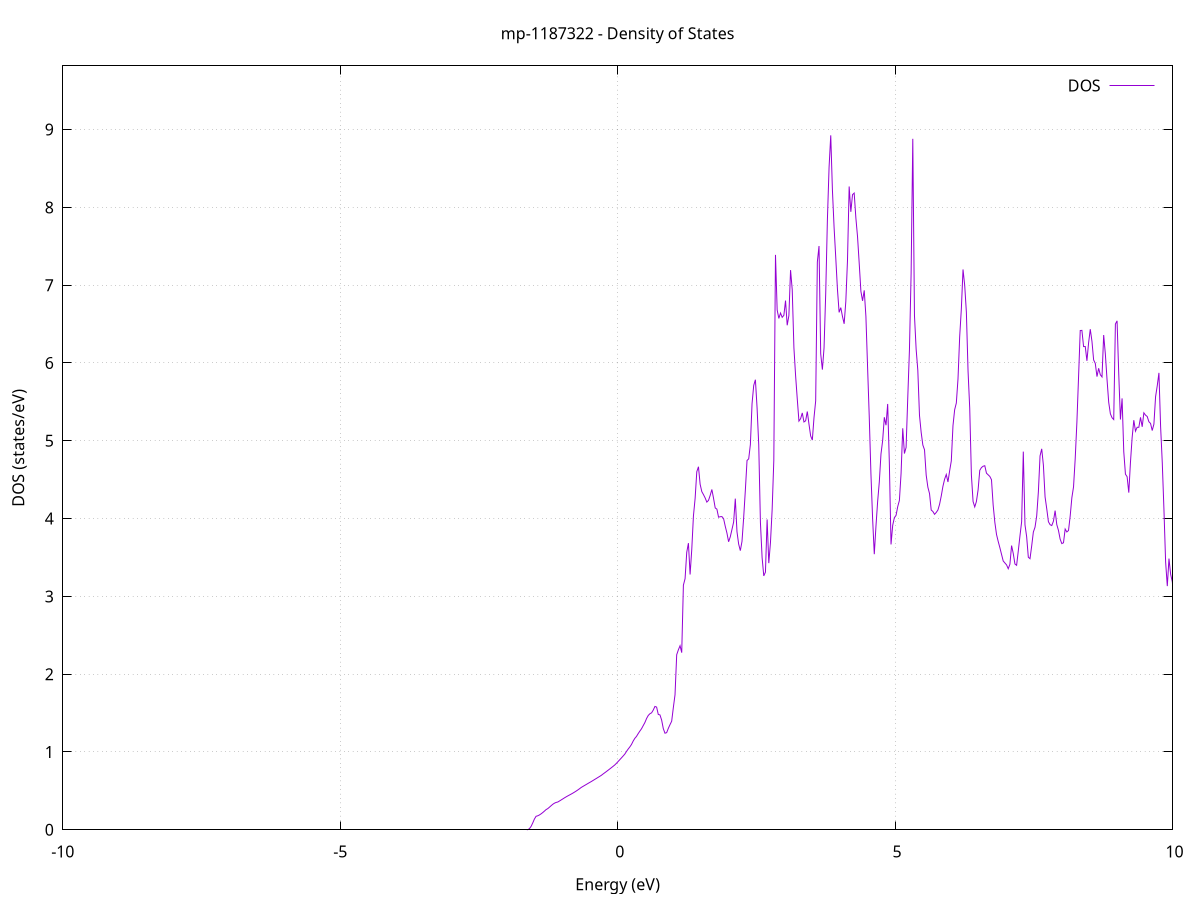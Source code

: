 set title 'mp-1187322 - Density of States'
set xlabel 'Energy (eV)'
set ylabel 'DOS (states/eV)'
set grid
set xrange [-10:10]
set yrange [0:9.819]
set xzeroaxis lt -1
set terminal png size 800,600
set output 'mp-1187322_dos_gnuplot.png'
plot '-' using 1:2 with lines title 'DOS'
-41.968800 0.000000
-41.938700 0.000000
-41.908500 0.000000
-41.878300 0.000000
-41.848100 0.000000
-41.818000 0.000000
-41.787800 0.000000
-41.757600 0.000000
-41.727400 0.000000
-41.697200 0.000000
-41.667100 0.000000
-41.636900 0.000000
-41.606700 0.000000
-41.576500 0.000000
-41.546400 0.000000
-41.516200 0.000000
-41.486000 0.000000
-41.455800 0.000000
-41.425600 0.000000
-41.395500 0.000000
-41.365300 0.000000
-41.335100 0.000000
-41.304900 0.000000
-41.274800 0.000000
-41.244600 0.000000
-41.214400 0.000000
-41.184200 0.000000
-41.154000 0.000000
-41.123900 0.000000
-41.093700 0.000000
-41.063500 0.000000
-41.033300 0.000000
-41.003200 0.000000
-40.973000 0.000000
-40.942800 0.000000
-40.912600 0.000000
-40.882500 0.000000
-40.852300 0.000000
-40.822100 0.000000
-40.791900 0.000000
-40.761700 0.000000
-40.731600 0.000000
-40.701400 0.000000
-40.671200 0.000000
-40.641000 0.000000
-40.610900 0.000000
-40.580700 0.000000
-40.550500 0.000000
-40.520300 0.000000
-40.490100 0.000000
-40.460000 0.000000
-40.429800 0.000000
-40.399600 0.000000
-40.369400 0.000000
-40.339300 0.000000
-40.309100 0.000000
-40.278900 0.000000
-40.248700 0.000000
-40.218500 0.000000
-40.188400 0.000000
-40.158200 0.000000
-40.128000 0.000000
-40.097800 0.000000
-40.067700 0.000000
-40.037500 0.000000
-40.007300 0.000000
-39.977100 0.000000
-39.946900 0.000000
-39.916800 0.000000
-39.886600 0.000000
-39.856400 0.000000
-39.826200 0.000000
-39.796100 0.000000
-39.765900 0.000000
-39.735700 0.000000
-39.705500 0.000000
-39.675400 0.000000
-39.645200 0.000000
-39.615000 0.000000
-39.584800 0.000000
-39.554600 0.000000
-39.524500 0.000000
-39.494300 0.000000
-39.464100 0.000000
-39.433900 0.000000
-39.403800 0.000000
-39.373600 0.000000
-39.343400 0.000000
-39.313200 0.000000
-39.283000 0.000000
-39.252900 0.000000
-39.222700 0.000000
-39.192500 0.000000
-39.162300 0.000000
-39.132200 0.000000
-39.102000 0.000000
-39.071800 0.000000
-39.041600 0.000000
-39.011400 0.000000
-38.981300 0.000000
-38.951100 0.000000
-38.920900 0.000000
-38.890700 0.000000
-38.860600 0.000000
-38.830400 0.000000
-38.800200 0.000000
-38.770000 0.000000
-38.739800 0.000000
-38.709700 0.000000
-38.679500 0.000000
-38.649300 0.000000
-38.619100 0.000000
-38.589000 0.000000
-38.558800 0.000000
-38.528600 0.000000
-38.498400 0.000000
-38.468200 0.000000
-38.438100 0.000000
-38.407900 0.000000
-38.377700 0.000000
-38.347500 0.000000
-38.317400 0.000000
-38.287200 0.000000
-38.257000 0.000000
-38.226800 0.000000
-38.196700 0.000000
-38.166500 0.000000
-38.136300 0.000000
-38.106100 0.000000
-38.075900 0.000000
-38.045800 0.000000
-38.015600 0.000000
-37.985400 0.000000
-37.955200 0.000000
-37.925100 0.000000
-37.894900 0.000000
-37.864700 0.000000
-37.834500 0.000000
-37.804300 0.000000
-37.774200 0.000000
-37.744000 0.000000
-37.713800 0.000000
-37.683600 0.000000
-37.653500 0.000000
-37.623300 0.000000
-37.593100 0.000000
-37.562900 0.000000
-37.532700 0.000000
-37.502600 0.000000
-37.472400 0.000000
-37.442200 0.000000
-37.412000 0.000000
-37.381900 0.000000
-37.351700 0.000000
-37.321500 0.000000
-37.291300 0.000000
-37.261100 0.000000
-37.231000 0.000000
-37.200800 0.000000
-37.170600 0.000000
-37.140400 0.000000
-37.110300 0.000000
-37.080100 0.000000
-37.049900 0.000000
-37.019700 0.000000
-36.989500 0.000000
-36.959400 0.000000
-36.929200 0.000000
-36.899000 0.000000
-36.868800 0.000000
-36.838700 0.000000
-36.808500 0.000000
-36.778300 0.000000
-36.748100 0.000000
-36.718000 0.000000
-36.687800 0.000000
-36.657600 0.000000
-36.627400 0.000000
-36.597200 0.000000
-36.567100 0.000000
-36.536900 0.000000
-36.506700 0.000000
-36.476500 0.000000
-36.446400 0.000000
-36.416200 0.000000
-36.386000 0.000000
-36.355800 0.000000
-36.325600 0.000000
-36.295500 0.000000
-36.265300 0.000000
-36.235100 0.000000
-36.204900 0.000000
-36.174800 0.000000
-36.144600 0.000000
-36.114400 0.000000
-36.084200 0.000000
-36.054000 0.000000
-36.023900 0.000000
-35.993700 0.000000
-35.963500 0.000000
-35.933300 0.000000
-35.903200 0.000000
-35.873000 0.000000
-35.842800 0.000000
-35.812600 0.000000
-35.782400 0.000000
-35.752300 0.000000
-35.722100 0.000000
-35.691900 0.000000
-35.661700 0.000000
-35.631600 0.000000
-35.601400 0.000000
-35.571200 0.000000
-35.541000 0.000000
-35.510900 0.000000
-35.480700 0.000000
-35.450500 0.000000
-35.420300 0.000000
-35.390100 0.000000
-35.360000 0.000000
-35.329800 0.000000
-35.299600 0.000000
-35.269400 0.000000
-35.239300 0.000000
-35.209100 0.000000
-35.178900 0.000000
-35.148700 0.000000
-35.118500 0.000000
-35.088400 0.000000
-35.058200 0.000000
-35.028000 0.000000
-34.997800 0.000000
-34.967700 0.000000
-34.937500 0.000000
-34.907300 0.000000
-34.877100 0.000000
-34.846900 0.000000
-34.816800 0.000000
-34.786600 0.000000
-34.756400 0.000000
-34.726200 0.000000
-34.696100 0.000000
-34.665900 0.000000
-34.635700 0.000000
-34.605500 0.000000
-34.575300 0.000000
-34.545200 0.000000
-34.515000 0.000000
-34.484800 0.000000
-34.454600 0.000000
-34.424500 0.000000
-34.394300 0.000000
-34.364100 0.000000
-34.333900 0.000000
-34.303700 0.000000
-34.273600 0.000000
-34.243400 0.000000
-34.213200 0.000000
-34.183000 0.000000
-34.152900 0.000000
-34.122700 0.000000
-34.092500 0.000000
-34.062300 0.000000
-34.032200 0.000000
-34.002000 0.000000
-33.971800 0.000000
-33.941600 0.000000
-33.911400 0.000000
-33.881300 0.000000
-33.851100 0.000000
-33.820900 0.000000
-33.790700 0.000000
-33.760600 0.000000
-33.730400 0.000000
-33.700200 0.000000
-33.670000 0.000000
-33.639800 0.000000
-33.609700 0.000000
-33.579500 0.000000
-33.549300 0.000000
-33.519100 0.000000
-33.489000 0.000000
-33.458800 0.000000
-33.428600 0.000000
-33.398400 0.000000
-33.368200 0.000000
-33.338100 0.000000
-33.307900 0.000000
-33.277700 0.000000
-33.247500 0.000000
-33.217400 0.000000
-33.187200 0.000000
-33.157000 0.000000
-33.126800 0.000000
-33.096600 0.000000
-33.066500 0.000000
-33.036300 0.000000
-33.006100 0.000000
-32.975900 0.000000
-32.945800 0.000000
-32.915600 0.000000
-32.885400 0.000000
-32.855200 0.000000
-32.825000 0.000000
-32.794900 0.000000
-32.764700 0.000000
-32.734500 0.000000
-32.704300 0.000000
-32.674200 0.000000
-32.644000 0.000000
-32.613800 0.000000
-32.583600 0.000000
-32.553500 0.000000
-32.523300 0.000000
-32.493100 0.000000
-32.462900 0.000000
-32.432700 0.000000
-32.402600 0.000000
-32.372400 0.000000
-32.342200 0.000000
-32.312000 0.000000
-32.281900 0.000000
-32.251700 0.000000
-32.221500 0.000000
-32.191300 0.000000
-32.161100 0.000000
-32.131000 0.000000
-32.100800 0.000000
-32.070600 0.000000
-32.040400 0.000000
-32.010300 0.000000
-31.980100 0.000000
-31.949900 0.000000
-31.919700 0.000000
-31.889500 0.000000
-31.859400 0.000000
-31.829200 0.000000
-31.799000 0.000000
-31.768800 0.000000
-31.738700 0.000000
-31.708500 0.000000
-31.678300 0.000000
-31.648100 0.000000
-31.617900 0.000000
-31.587800 0.000000
-31.557600 0.000000
-31.527400 0.000000
-31.497200 0.000000
-31.467100 0.000000
-31.436900 0.000000
-31.406700 0.000000
-31.376500 0.000000
-31.346400 0.000000
-31.316200 0.000000
-31.286000 0.000000
-31.255800 0.000000
-31.225600 0.000000
-31.195500 0.000000
-31.165300 0.000000
-31.135100 0.000000
-31.104900 0.000000
-31.074800 0.000000
-31.044600 0.000000
-31.014400 0.000000
-30.984200 0.000000
-30.954000 0.000000
-30.923900 0.000000
-30.893700 0.000000
-30.863500 0.000000
-30.833300 0.000000
-30.803200 0.000000
-30.773000 0.000000
-30.742800 0.000000
-30.712600 0.000000
-30.682400 0.000000
-30.652300 0.000000
-30.622100 0.000000
-30.591900 0.000000
-30.561700 0.000000
-30.531600 0.000000
-30.501400 0.000000
-30.471200 0.000000
-30.441000 0.000000
-30.410800 0.000000
-30.380700 0.000000
-30.350500 0.000000
-30.320300 0.000000
-30.290100 0.000000
-30.260000 0.000000
-30.229800 0.000000
-30.199600 0.000000
-30.169400 0.000000
-30.139200 0.000000
-30.109100 0.000000
-30.078900 0.000000
-30.048700 0.000000
-30.018500 0.000000
-29.988400 0.000000
-29.958200 0.000000
-29.928000 0.000000
-29.897800 0.000000
-29.867700 0.000000
-29.837500 0.000000
-29.807300 0.000000
-29.777100 0.000000
-29.746900 0.000000
-29.716800 0.000000
-29.686600 0.000000
-29.656400 0.000000
-29.626200 0.000000
-29.596100 0.000000
-29.565900 0.000000
-29.535700 0.000000
-29.505500 0.000000
-29.475300 0.000000
-29.445200 0.000000
-29.415000 0.000000
-29.384800 0.000000
-29.354600 0.000000
-29.324500 0.000000
-29.294300 0.000000
-29.264100 0.000000
-29.233900 0.000000
-29.203700 0.000000
-29.173600 0.000000
-29.143400 0.000000
-29.113200 0.000000
-29.083000 0.000000
-29.052900 0.000000
-29.022700 0.000000
-28.992500 0.000000
-28.962300 0.000000
-28.932100 0.000000
-28.902000 0.000000
-28.871800 0.000000
-28.841600 0.000000
-28.811400 0.000000
-28.781300 0.000000
-28.751100 0.000000
-28.720900 0.000000
-28.690700 0.000000
-28.660500 0.000000
-28.630400 0.000000
-28.600200 0.000000
-28.570000 0.000000
-28.539800 0.000000
-28.509700 0.000000
-28.479500 0.000000
-28.449300 0.000000
-28.419100 0.000000
-28.389000 0.000000
-28.358800 0.000000
-28.328600 0.000000
-28.298400 0.000000
-28.268200 0.000000
-28.238100 0.000000
-28.207900 0.000000
-28.177700 0.000000
-28.147500 0.000000
-28.117400 0.000000
-28.087200 0.000000
-28.057000 0.000000
-28.026800 0.000000
-27.996600 0.000000
-27.966500 0.000000
-27.936300 0.000000
-27.906100 0.000000
-27.875900 0.000000
-27.845800 0.000000
-27.815600 0.000000
-27.785400 0.000000
-27.755200 0.000000
-27.725000 0.000000
-27.694900 0.000000
-27.664700 0.000000
-27.634500 0.000000
-27.604300 0.000000
-27.574200 0.000000
-27.544000 0.000000
-27.513800 0.000000
-27.483600 0.000000
-27.453400 0.000000
-27.423300 0.000000
-27.393100 0.000000
-27.362900 0.000000
-27.332700 0.000000
-27.302600 0.000000
-27.272400 0.000000
-27.242200 0.000000
-27.212000 0.000000
-27.181900 0.000000
-27.151700 0.000000
-27.121500 0.000000
-27.091300 0.000000
-27.061100 0.000000
-27.031000 0.000000
-27.000800 0.000000
-26.970600 0.000000
-26.940400 0.000000
-26.910300 0.000000
-26.880100 0.000000
-26.849900 0.000000
-26.819700 0.000000
-26.789500 0.000000
-26.759400 0.000000
-26.729200 0.000000
-26.699000 0.000000
-26.668800 0.000000
-26.638700 0.000000
-26.608500 0.000000
-26.578300 0.000000
-26.548100 0.000000
-26.517900 0.000000
-26.487800 0.000000
-26.457600 0.000000
-26.427400 0.000000
-26.397200 0.000000
-26.367100 0.000000
-26.336900 0.000000
-26.306700 0.000000
-26.276500 0.000000
-26.246300 0.000000
-26.216200 0.000000
-26.186000 0.000000
-26.155800 0.000000
-26.125600 0.000000
-26.095500 0.000000
-26.065300 0.000000
-26.035100 0.000000
-26.004900 0.000000
-25.974700 0.000000
-25.944600 0.000000
-25.914400 0.000000
-25.884200 0.000000
-25.854000 0.000000
-25.823900 0.000000
-25.793700 0.000000
-25.763500 0.000000
-25.733300 0.000000
-25.703200 0.000000
-25.673000 0.000000
-25.642800 0.000000
-25.612600 0.000000
-25.582400 0.000000
-25.552300 0.000000
-25.522100 0.000000
-25.491900 0.000000
-25.461700 0.000000
-25.431600 0.000000
-25.401400 0.000000
-25.371200 0.000000
-25.341000 0.000000
-25.310800 0.000000
-25.280700 0.000000
-25.250500 0.000000
-25.220300 0.000000
-25.190100 0.000000
-25.160000 0.000000
-25.129800 0.000000
-25.099600 0.000000
-25.069400 0.000000
-25.039200 0.000000
-25.009100 0.000000
-24.978900 0.000000
-24.948700 0.000000
-24.918500 0.000000
-24.888400 0.000000
-24.858200 0.000000
-24.828000 0.000000
-24.797800 0.000000
-24.767600 0.000000
-24.737500 0.000000
-24.707300 0.000000
-24.677100 0.000000
-24.646900 0.000000
-24.616800 0.000000
-24.586600 0.000000
-24.556400 0.000000
-24.526200 0.000000
-24.496000 0.000000
-24.465900 0.000000
-24.435700 0.000000
-24.405500 0.000000
-24.375300 0.000000
-24.345200 0.000000
-24.315000 0.000000
-24.284800 0.000000
-24.254600 0.000000
-24.224500 0.000000
-24.194300 0.000000
-24.164100 0.000000
-24.133900 0.000000
-24.103700 0.000000
-24.073600 0.000000
-24.043400 0.000000
-24.013200 0.000000
-23.983000 0.000000
-23.952900 0.000000
-23.922700 0.000000
-23.892500 0.000000
-23.862300 0.000000
-23.832100 0.000000
-23.802000 0.000000
-23.771800 0.000000
-23.741600 0.000000
-23.711400 0.000000
-23.681300 0.000000
-23.651100 0.000000
-23.620900 0.000000
-23.590700 0.000000
-23.560500 0.000000
-23.530400 0.000000
-23.500200 0.000000
-23.470000 0.000000
-23.439800 0.000000
-23.409700 0.000000
-23.379500 0.000000
-23.349300 0.000000
-23.319100 0.000000
-23.288900 0.000000
-23.258800 0.000000
-23.228600 0.000000
-23.198400 0.000000
-23.168200 0.000000
-23.138100 0.000000
-23.107900 0.000000
-23.077700 0.000000
-23.047500 0.000000
-23.017400 0.000000
-22.987200 0.000000
-22.957000 0.000000
-22.926800 0.000000
-22.896600 0.000000
-22.866500 0.000000
-22.836300 0.000000
-22.806100 0.000000
-22.775900 0.000000
-22.745800 0.000000
-22.715600 0.000000
-22.685400 0.000000
-22.655200 0.000000
-22.625000 0.000000
-22.594900 0.000000
-22.564700 0.000000
-22.534500 0.000000
-22.504300 0.000000
-22.474200 0.000000
-22.444000 0.000000
-22.413800 0.000000
-22.383600 0.000000
-22.353400 0.000000
-22.323300 0.000000
-22.293100 0.000000
-22.262900 0.000000
-22.232700 0.000000
-22.202600 0.000000
-22.172400 0.000000
-22.142200 0.000000
-22.112000 0.000000
-22.081800 0.000000
-22.051700 0.000000
-22.021500 0.000000
-21.991300 0.000000
-21.961100 0.000000
-21.931000 0.000000
-21.900800 0.000000
-21.870600 0.000000
-21.840400 0.000000
-21.810200 0.000000
-21.780100 0.000000
-21.749900 0.000000
-21.719700 0.000000
-21.689500 0.000000
-21.659400 0.000000
-21.629200 0.000000
-21.599000 0.000000
-21.568800 0.000000
-21.538700 0.000000
-21.508500 0.000000
-21.478300 0.000000
-21.448100 0.000000
-21.417900 0.000000
-21.387800 0.000000
-21.357600 0.000000
-21.327400 0.000000
-21.297200 0.000000
-21.267100 0.000000
-21.236900 0.000000
-21.206700 0.000000
-21.176500 0.000000
-21.146300 0.000000
-21.116200 0.000000
-21.086000 0.000000
-21.055800 0.000000
-21.025600 0.000000
-20.995500 0.000000
-20.965300 0.000000
-20.935100 0.000000
-20.904900 0.000000
-20.874700 0.000000
-20.844600 0.000000
-20.814400 0.000000
-20.784200 0.000000
-20.754000 0.000000
-20.723900 0.000000
-20.693700 0.000000
-20.663500 0.000000
-20.633300 0.000000
-20.603100 0.000000
-20.573000 0.000000
-20.542800 0.000000
-20.512600 0.000000
-20.482400 0.000000
-20.452300 0.000000
-20.422100 0.000000
-20.391900 0.000000
-20.361700 0.000000
-20.331500 0.000000
-20.301400 0.000000
-20.271200 0.000000
-20.241000 0.000000
-20.210800 0.000000
-20.180700 0.000000
-20.150500 0.000000
-20.120300 0.000000
-20.090100 0.000000
-20.060000 0.000000
-20.029800 0.000000
-19.999600 0.000000
-19.969400 0.000000
-19.939200 0.000000
-19.909100 0.000000
-19.878900 0.000000
-19.848700 0.000000
-19.818500 0.000000
-19.788400 0.000000
-19.758200 0.000000
-19.728000 0.000000
-19.697800 0.000000
-19.667600 0.000000
-19.637500 0.000000
-19.607300 5.527300
-19.577100 13.685100
-19.546900 25.629000
-19.516800 49.116000
-19.486600 55.380100
-19.456400 38.163600
-19.426200 25.542400
-19.396000 9.338700
-19.365900 27.503700
-19.335700 12.623400
-19.305500 18.855700
-19.275300 30.089700
-19.245200 35.133100
-19.215000 33.253300
-19.184800 30.210700
-19.154600 53.014400
-19.124400 56.041000
-19.094300 44.644600
-19.064100 74.808400
-19.033900 42.455600
-19.003700 69.633800
-18.973600 66.116900
-18.943400 23.682400
-18.913200 0.000000
-18.883000 0.000000
-18.852900 0.000000
-18.822700 0.000000
-18.792500 0.000000
-18.762300 0.000000
-18.732100 0.000000
-18.702000 0.000000
-18.671800 0.000000
-18.641600 0.000000
-18.611400 0.000000
-18.581300 0.000000
-18.551100 0.000000
-18.520900 0.000000
-18.490700 0.000000
-18.460500 0.000000
-18.430400 0.000000
-18.400200 0.000000
-18.370000 0.000000
-18.339800 0.000000
-18.309700 0.000000
-18.279500 0.000000
-18.249300 0.000000
-18.219100 0.000000
-18.188900 0.000000
-18.158800 0.000000
-18.128600 0.000000
-18.098400 0.000000
-18.068200 0.000000
-18.038100 0.000000
-18.007900 0.000000
-17.977700 0.000000
-17.947500 0.000000
-17.917300 0.000000
-17.887200 0.000000
-17.857000 0.000000
-17.826800 0.000000
-17.796600 0.000000
-17.766500 0.000000
-17.736300 0.000000
-17.706100 0.000000
-17.675900 0.000000
-17.645700 0.000000
-17.615600 0.000000
-17.585400 0.000000
-17.555200 0.000000
-17.525000 0.000000
-17.494900 0.000000
-17.464700 0.000000
-17.434500 0.000000
-17.404300 0.000000
-17.374200 0.000000
-17.344000 0.000000
-17.313800 0.000000
-17.283600 0.000000
-17.253400 0.000000
-17.223300 0.000000
-17.193100 0.000000
-17.162900 0.000000
-17.132700 0.000000
-17.102600 0.000000
-17.072400 0.000000
-17.042200 0.000000
-17.012000 0.000000
-16.981800 0.000000
-16.951700 0.000000
-16.921500 0.000000
-16.891300 0.000000
-16.861100 0.000000
-16.831000 0.000000
-16.800800 0.000000
-16.770600 0.000000
-16.740400 0.000000
-16.710200 0.000000
-16.680100 0.000000
-16.649900 0.000000
-16.619700 0.000000
-16.589500 0.000000
-16.559400 0.000000
-16.529200 0.000000
-16.499000 0.000000
-16.468800 0.000000
-16.438600 0.000000
-16.408500 0.000000
-16.378300 0.000000
-16.348100 0.000000
-16.317900 0.000000
-16.287800 0.000000
-16.257600 0.000000
-16.227400 0.000000
-16.197200 0.000000
-16.167000 0.000000
-16.136900 0.000000
-16.106700 0.000000
-16.076500 0.000000
-16.046300 0.000000
-16.016200 0.000000
-15.986000 0.000000
-15.955800 0.000000
-15.925600 0.000000
-15.895500 0.000000
-15.865300 0.000000
-15.835100 0.000000
-15.804900 0.000000
-15.774700 0.000000
-15.744600 0.000000
-15.714400 0.000000
-15.684200 0.000000
-15.654000 0.000000
-15.623900 0.000000
-15.593700 0.000000
-15.563500 0.000000
-15.533300 0.000000
-15.503100 0.000000
-15.473000 0.000000
-15.442800 0.000000
-15.412600 0.000000
-15.382400 0.000000
-15.352300 0.000000
-15.322100 0.000000
-15.291900 0.000000
-15.261700 0.000000
-15.231500 0.000000
-15.201400 0.000000
-15.171200 0.000000
-15.141000 0.000000
-15.110800 0.000000
-15.080700 0.000000
-15.050500 0.000000
-15.020300 0.000000
-14.990100 0.000000
-14.959900 0.000000
-14.929800 0.000000
-14.899600 0.000000
-14.869400 0.000000
-14.839200 0.000000
-14.809100 0.000000
-14.778900 0.000000
-14.748700 0.000000
-14.718500 0.000000
-14.688400 0.000000
-14.658200 0.000000
-14.628000 0.000000
-14.597800 0.000000
-14.567600 0.000000
-14.537500 0.000000
-14.507300 0.000000
-14.477100 0.000000
-14.446900 0.000000
-14.416800 0.000000
-14.386600 0.000000
-14.356400 0.000000
-14.326200 0.000000
-14.296000 0.000000
-14.265900 0.000000
-14.235700 0.000000
-14.205500 0.000000
-14.175300 0.000000
-14.145200 0.000000
-14.115000 0.000000
-14.084800 0.000000
-14.054600 0.000000
-14.024400 0.000000
-13.994300 0.000000
-13.964100 0.000000
-13.933900 0.000000
-13.903700 0.000000
-13.873600 0.000000
-13.843400 0.000000
-13.813200 0.000000
-13.783000 0.000000
-13.752800 0.000000
-13.722700 0.000000
-13.692500 0.000000
-13.662300 0.000000
-13.632100 0.000000
-13.602000 0.000000
-13.571800 0.000000
-13.541600 0.000000
-13.511400 0.000000
-13.481200 0.000000
-13.451100 0.000000
-13.420900 0.000000
-13.390700 0.000000
-13.360500 0.000000
-13.330400 0.000000
-13.300200 0.000000
-13.270000 0.000000
-13.239800 0.000000
-13.209700 0.000000
-13.179500 0.000000
-13.149300 0.000000
-13.119100 0.000000
-13.088900 0.000000
-13.058800 0.000000
-13.028600 0.000000
-12.998400 0.000000
-12.968200 0.000000
-12.938100 0.000000
-12.907900 0.000000
-12.877700 0.000000
-12.847500 0.000000
-12.817300 0.000000
-12.787200 0.000000
-12.757000 0.000000
-12.726800 0.000000
-12.696600 0.000000
-12.666500 0.000000
-12.636300 0.000000
-12.606100 0.000000
-12.575900 0.000000
-12.545700 0.000000
-12.515600 0.000000
-12.485400 0.000000
-12.455200 0.000000
-12.425000 0.000000
-12.394900 0.000000
-12.364700 0.000000
-12.334500 0.000000
-12.304300 0.000000
-12.274100 0.000000
-12.244000 0.000000
-12.213800 0.000000
-12.183600 0.000000
-12.153400 0.000000
-12.123300 0.000000
-12.093100 0.000000
-12.062900 0.000000
-12.032700 0.000000
-12.002500 0.000000
-11.972400 0.000000
-11.942200 0.000000
-11.912000 0.000000
-11.881800 0.000000
-11.851700 0.000000
-11.821500 0.000000
-11.791300 0.000000
-11.761100 0.000000
-11.731000 0.000000
-11.700800 0.000000
-11.670600 0.000000
-11.640400 0.000000
-11.610200 0.000000
-11.580100 0.000000
-11.549900 0.000000
-11.519700 0.000000
-11.489500 0.000000
-11.459400 0.000000
-11.429200 0.000000
-11.399000 0.000000
-11.368800 0.000000
-11.338600 0.000000
-11.308500 0.000000
-11.278300 0.000000
-11.248100 0.000000
-11.217900 0.000000
-11.187800 0.000000
-11.157600 0.000000
-11.127400 0.000000
-11.097200 0.000000
-11.067000 0.000000
-11.036900 0.000000
-11.006700 0.000000
-10.976500 0.000000
-10.946300 0.000000
-10.916200 0.000000
-10.886000 0.000000
-10.855800 0.000000
-10.825600 0.000000
-10.795400 0.000000
-10.765300 0.000000
-10.735100 0.000000
-10.704900 0.000000
-10.674700 0.000000
-10.644600 0.000000
-10.614400 0.000000
-10.584200 0.000000
-10.554000 0.000000
-10.523800 0.000000
-10.493700 0.000000
-10.463500 0.000000
-10.433300 0.000000
-10.403100 0.000000
-10.373000 0.000000
-10.342800 0.000000
-10.312600 0.000000
-10.282400 0.000000
-10.252300 0.000000
-10.222100 0.000000
-10.191900 0.000000
-10.161700 0.000000
-10.131500 0.000000
-10.101400 0.000000
-10.071200 0.000000
-10.041000 0.000000
-10.010800 0.000000
-9.980700 0.000000
-9.950500 0.000000
-9.920300 0.000000
-9.890100 0.000000
-9.859900 0.000000
-9.829800 0.000000
-9.799600 0.000000
-9.769400 0.000000
-9.739200 0.000000
-9.709100 0.000000
-9.678900 0.000000
-9.648700 0.000000
-9.618500 0.000000
-9.588300 0.000000
-9.558200 0.000000
-9.528000 0.000000
-9.497800 0.000000
-9.467600 0.000000
-9.437500 0.000000
-9.407300 0.000000
-9.377100 0.000000
-9.346900 0.000000
-9.316700 0.000000
-9.286600 0.000000
-9.256400 0.000000
-9.226200 0.000000
-9.196000 0.000000
-9.165900 0.000000
-9.135700 0.000000
-9.105500 0.000000
-9.075300 0.000000
-9.045200 0.000000
-9.015000 0.000000
-8.984800 0.000000
-8.954600 0.000000
-8.924400 0.000000
-8.894300 0.000000
-8.864100 0.000000
-8.833900 0.000000
-8.803700 0.000000
-8.773600 0.000000
-8.743400 0.000000
-8.713200 0.000000
-8.683000 0.000000
-8.652800 0.000000
-8.622700 0.000000
-8.592500 0.000000
-8.562300 0.000000
-8.532100 0.000000
-8.502000 0.000000
-8.471800 0.000000
-8.441600 0.000000
-8.411400 0.000000
-8.381200 0.000000
-8.351100 0.000000
-8.320900 0.000000
-8.290700 0.000000
-8.260500 0.000000
-8.230400 0.000000
-8.200200 0.000000
-8.170000 0.000000
-8.139800 0.000000
-8.109600 0.000000
-8.079500 0.000000
-8.049300 0.000000
-8.019100 0.000000
-7.988900 0.000000
-7.958800 0.000000
-7.928600 0.000000
-7.898400 0.000000
-7.868200 0.000000
-7.838000 0.000000
-7.807900 0.000000
-7.777700 0.000000
-7.747500 0.000000
-7.717300 0.000000
-7.687200 0.000000
-7.657000 0.000000
-7.626800 0.000000
-7.596600 0.000000
-7.566500 0.000000
-7.536300 0.000000
-7.506100 0.000000
-7.475900 0.000000
-7.445700 0.000000
-7.415600 0.000000
-7.385400 0.000000
-7.355200 0.000000
-7.325000 0.000000
-7.294900 0.000000
-7.264700 0.000000
-7.234500 0.000000
-7.204300 0.000000
-7.174100 0.000000
-7.144000 0.000000
-7.113800 0.000000
-7.083600 0.000000
-7.053400 0.000000
-7.023300 0.000000
-6.993100 0.000000
-6.962900 0.000000
-6.932700 0.000000
-6.902500 0.000000
-6.872400 0.000000
-6.842200 0.000000
-6.812000 0.000000
-6.781800 0.000000
-6.751700 0.000000
-6.721500 0.000000
-6.691300 0.000000
-6.661100 0.000000
-6.630900 0.000000
-6.600800 0.000000
-6.570600 0.000000
-6.540400 0.000000
-6.510200 0.000000
-6.480100 0.000000
-6.449900 0.000000
-6.419700 0.000000
-6.389500 0.000000
-6.359300 0.000000
-6.329200 0.000000
-6.299000 0.000000
-6.268800 0.000000
-6.238600 0.000000
-6.208500 0.000000
-6.178300 0.000000
-6.148100 0.000000
-6.117900 0.000000
-6.087800 0.000000
-6.057600 0.000000
-6.027400 0.000000
-5.997200 0.000000
-5.967000 0.000000
-5.936900 0.000000
-5.906700 0.000000
-5.876500 0.000000
-5.846300 0.000000
-5.816200 0.000000
-5.786000 0.000000
-5.755800 0.000000
-5.725600 0.000000
-5.695400 0.000000
-5.665300 0.000000
-5.635100 0.000000
-5.604900 0.000000
-5.574700 0.000000
-5.544600 0.000000
-5.514400 0.000000
-5.484200 0.000000
-5.454000 0.000000
-5.423800 0.000000
-5.393700 0.000000
-5.363500 0.000000
-5.333300 0.000000
-5.303100 0.000000
-5.273000 0.000000
-5.242800 0.000000
-5.212600 0.000000
-5.182400 0.000000
-5.152200 0.000000
-5.122100 0.000000
-5.091900 0.000000
-5.061700 0.000000
-5.031500 0.000000
-5.001400 0.000000
-4.971200 0.000000
-4.941000 0.000000
-4.910800 0.000000
-4.880700 0.000000
-4.850500 0.000000
-4.820300 0.000000
-4.790100 0.000000
-4.759900 0.000000
-4.729800 0.000000
-4.699600 0.000000
-4.669400 0.000000
-4.639200 0.000000
-4.609100 0.000000
-4.578900 0.000000
-4.548700 0.000000
-4.518500 0.000000
-4.488300 0.000000
-4.458200 0.000000
-4.428000 0.000000
-4.397800 0.000000
-4.367600 0.000000
-4.337500 0.000000
-4.307300 0.000000
-4.277100 0.000000
-4.246900 0.000000
-4.216700 0.000000
-4.186600 0.000000
-4.156400 0.000000
-4.126200 0.000000
-4.096000 0.000000
-4.065900 0.000000
-4.035700 0.000000
-4.005500 0.000000
-3.975300 0.000000
-3.945100 0.000000
-3.915000 0.000000
-3.884800 0.000000
-3.854600 0.000000
-3.824400 0.000000
-3.794300 0.000000
-3.764100 0.000000
-3.733900 0.000000
-3.703700 0.000000
-3.673500 0.000000
-3.643400 0.000000
-3.613200 0.000000
-3.583000 0.000000
-3.552800 0.000000
-3.522700 0.000000
-3.492500 0.000000
-3.462300 0.000000
-3.432100 0.000000
-3.402000 0.000000
-3.371800 0.000000
-3.341600 0.000000
-3.311400 0.000000
-3.281200 0.000000
-3.251100 0.000000
-3.220900 0.000000
-3.190700 0.000000
-3.160500 0.000000
-3.130400 0.000000
-3.100200 0.000000
-3.070000 0.000000
-3.039800 0.000000
-3.009600 0.000000
-2.979500 0.000000
-2.949300 0.000000
-2.919100 0.000000
-2.888900 0.000000
-2.858800 0.000000
-2.828600 0.000000
-2.798400 0.000000
-2.768200 0.000000
-2.738000 0.000000
-2.707900 0.000000
-2.677700 0.000000
-2.647500 0.000000
-2.617300 0.000000
-2.587200 0.000000
-2.557000 0.000000
-2.526800 0.000000
-2.496600 0.000000
-2.466400 0.000000
-2.436300 0.000000
-2.406100 0.000000
-2.375900 0.000000
-2.345700 0.000000
-2.315600 0.000000
-2.285400 0.000000
-2.255200 0.000000
-2.225000 0.000000
-2.194800 0.000000
-2.164700 0.000000
-2.134500 0.000000
-2.104300 0.000000
-2.074100 0.000000
-2.044000 0.000000
-2.013800 0.000000
-1.983600 0.000000
-1.953400 0.000000
-1.923300 0.000000
-1.893100 0.000000
-1.862900 0.000000
-1.832700 0.000000
-1.802500 0.000000
-1.772400 0.000000
-1.742200 0.000000
-1.712000 0.000000
-1.681800 0.000000
-1.651700 0.000000
-1.621500 0.000700
-1.591300 0.013400
-1.561100 0.042000
-1.530900 0.086700
-1.500800 0.136900
-1.470600 0.173300
-1.440400 0.179500
-1.410200 0.190300
-1.380100 0.204700
-1.349900 0.221300
-1.319700 0.239900
-1.289500 0.259600
-1.259300 0.272000
-1.229200 0.290400
-1.199000 0.309400
-1.168800 0.327800
-1.138600 0.342000
-1.108500 0.351600
-1.078300 0.357000
-1.048100 0.370000
-1.017900 0.383400
-0.987700 0.397000
-0.957600 0.410600
-0.927400 0.423500
-0.897200 0.435800
-0.867000 0.447400
-0.836900 0.459000
-0.806700 0.471400
-0.776500 0.484300
-0.746300 0.498000
-0.716200 0.512600
-0.686000 0.528100
-0.655800 0.544200
-0.625600 0.557100
-0.595400 0.569800
-0.565300 0.582500
-0.535100 0.595200
-0.504900 0.607800
-0.474700 0.620000
-0.444600 0.633300
-0.414400 0.646400
-0.384200 0.659600
-0.354000 0.673000
-0.323800 0.686300
-0.293700 0.699800
-0.263500 0.716600
-0.233300 0.732400
-0.203100 0.748400
-0.173000 0.764800
-0.142800 0.781500
-0.112600 0.798300
-0.082400 0.815400
-0.052200 0.832800
-0.022100 0.854100
0.008100 0.877400
0.038300 0.900500
0.068500 0.924100
0.098600 0.947900
0.128800 0.972500
0.159000 1.006400
0.189200 1.037200
0.219400 1.064800
0.249500 1.096500
0.279700 1.140000
0.309900 1.175500
0.340100 1.200600
0.370200 1.236100
0.400400 1.268500
0.430600 1.298800
0.460800 1.338900
0.491000 1.378700
0.521100 1.429700
0.551300 1.469100
0.581500 1.491500
0.611700 1.503400
0.641800 1.538600
0.672000 1.585400
0.702200 1.577000
0.732400 1.482500
0.762500 1.476700
0.792700 1.410700
0.822900 1.300300
0.853100 1.241100
0.883300 1.248500
0.913400 1.303700
0.943600 1.350900
0.973800 1.395900
1.004000 1.571800
1.034100 1.735300
1.064300 2.249900
1.094500 2.312900
1.124700 2.365900
1.154900 2.276700
1.185000 3.144100
1.215200 3.227500
1.245400 3.567400
1.275600 3.684400
1.305700 3.281500
1.335900 3.604000
1.366100 4.035500
1.396300 4.258300
1.426500 4.602200
1.456600 4.666400
1.486800 4.440600
1.517000 4.346300
1.547200 4.307700
1.577300 4.264900
1.607500 4.211900
1.637700 4.234000
1.667900 4.298600
1.698100 4.374100
1.728200 4.261500
1.758400 4.136700
1.788600 4.121500
1.818800 4.017700
1.848900 4.024300
1.879100 4.025700
1.909300 3.999500
1.939500 3.900900
1.969700 3.814300
1.999800 3.702000
2.030000 3.765900
2.060200 3.859700
2.090400 3.955200
2.120500 4.256500
2.150700 3.831600
2.180900 3.672600
2.211100 3.587900
2.241200 3.707000
2.271400 4.014000
2.301600 4.363400
2.331800 4.746600
2.362000 4.767800
2.392100 4.951200
2.422300 5.477400
2.452500 5.711400
2.482700 5.785100
2.512800 5.425000
2.543000 4.947700
2.573200 3.951100
2.603400 3.500000
2.633600 3.263100
2.663700 3.311700
2.693900 3.988300
2.724100 3.427300
2.754300 3.694000
2.784400 4.113200
2.814600 4.748500
2.844800 7.389400
2.875000 6.681300
2.905200 6.572800
2.935300 6.641900
2.965500 6.587000
2.995700 6.613100
3.025900 6.802400
3.056000 6.484800
3.086200 6.608700
3.116400 7.194200
3.146600 6.941300
3.176800 6.194800
3.206900 5.840700
3.237100 5.539400
3.267300 5.253100
3.297500 5.283900
3.327600 5.358100
3.357800 5.241900
3.388000 5.256800
3.418200 5.376200
3.448300 5.214400
3.478500 5.062700
3.508700 5.008900
3.538900 5.297700
3.569100 5.512000
3.599200 7.297900
3.629400 7.503600
3.659600 6.118300
3.689800 5.914800
3.719900 6.193200
3.750100 6.898500
3.780300 7.839800
3.810500 8.515600
3.840700 8.926300
3.870800 8.223600
3.901000 7.742000
3.931200 7.351500
3.961400 6.948300
3.991500 6.650500
4.021700 6.711600
4.051900 6.598500
4.082100 6.503700
4.112300 6.790600
4.142400 7.317000
4.172600 8.268900
4.202800 7.942700
4.233000 8.163600
4.263100 8.184100
4.293300 7.866100
4.323500 7.623000
4.353700 7.280100
4.383900 6.922800
4.414000 6.798600
4.444200 6.933800
4.474400 6.598300
4.504600 5.947200
4.534700 5.307900
4.564900 4.577600
4.595100 3.999100
4.625300 3.542100
4.655500 3.900300
4.685600 4.216500
4.715800 4.471100
4.746000 4.830000
4.776200 5.002800
4.806300 5.302400
4.836500 5.200200
4.866700 5.473400
4.896900 4.714900
4.927000 3.667500
4.957200 3.913500
4.987400 4.012500
5.017600 4.041200
5.047800 4.153900
5.077900 4.233200
5.108100 4.580000
5.138300 5.160600
5.168500 4.836100
5.198600 4.914500
5.228800 5.554600
5.259000 6.169000
5.289200 7.150500
5.319400 8.881200
5.349500 6.610500
5.379700 6.177200
5.409900 5.907400
5.440100 5.326500
5.470200 5.108900
5.500400 4.945500
5.530600 4.884400
5.560800 4.559000
5.591000 4.404100
5.621100 4.320500
5.651300 4.110400
5.681500 4.091000
5.711700 4.054800
5.741800 4.078900
5.772000 4.110000
5.802200 4.183800
5.832400 4.290700
5.862600 4.414400
5.892700 4.505800
5.922900 4.566800
5.953100 4.470500
5.983300 4.613100
6.013400 4.741400
6.043600 5.194200
6.073800 5.399000
6.104000 5.485500
6.134200 5.795300
6.164300 6.337400
6.194500 6.695800
6.224700 7.202100
6.254900 6.998300
6.285000 6.654700
6.315200 5.896900
6.345400 5.419100
6.375600 4.559300
6.405700 4.219700
6.435900 4.149700
6.466100 4.219800
6.496300 4.368800
6.526500 4.620600
6.556600 4.655600
6.586800 4.673000
6.617000 4.679400
6.647200 4.583500
6.677300 4.562800
6.707500 4.541800
6.737700 4.499300
6.767900 4.173000
6.798100 3.952400
6.828200 3.796600
6.858400 3.707000
6.888600 3.626500
6.918800 3.540300
6.948900 3.455200
6.979100 3.429700
7.009300 3.404900
7.039500 3.355300
7.069700 3.412900
7.099800 3.653100
7.130000 3.551500
7.160200 3.416200
7.190400 3.399400
7.220500 3.582900
7.250700 3.776400
7.280900 3.958600
7.311100 4.860500
7.341300 3.920200
7.371400 3.767600
7.401600 3.503000
7.431800 3.484400
7.462000 3.647400
7.492100 3.826500
7.522300 3.889100
7.552500 4.034300
7.582700 4.344200
7.612800 4.805800
7.643000 4.896500
7.673200 4.686800
7.703400 4.278400
7.733600 4.125600
7.763700 3.959600
7.793900 3.921500
7.824100 3.910500
7.854300 3.967100
7.884400 4.102500
7.914600 3.923000
7.944800 3.847600
7.975000 3.735900
8.005200 3.678400
8.035300 3.689100
8.065500 3.865800
8.095700 3.827800
8.125900 3.847100
8.156000 4.032500
8.186200 4.267800
8.216400 4.407900
8.246600 4.769200
8.276800 5.237300
8.306900 5.820000
8.337100 6.417400
8.367300 6.419300
8.397500 6.210800
8.427600 6.211800
8.457800 6.027500
8.488000 6.259600
8.518200 6.434000
8.548400 6.278600
8.578500 6.039300
8.608700 5.993900
8.638900 5.824900
8.669100 5.932100
8.699200 5.848700
8.729400 5.820800
8.759600 6.359200
8.789800 6.116300
8.820000 5.788900
8.850100 5.495500
8.880300 5.347300
8.910500 5.296100
8.940700 5.273100
8.970800 6.500600
9.001000 6.541500
9.031200 5.861300
9.061400 5.273900
9.091500 5.544900
9.121700 4.859900
9.151900 4.571000
9.182100 4.537800
9.212300 4.333400
9.242400 4.724700
9.272600 5.040700
9.302800 5.264600
9.333000 5.123800
9.363100 5.173700
9.393300 5.173000
9.423500 5.301200
9.453700 5.179600
9.483900 5.359500
9.514000 5.329700
9.544200 5.312300
9.574400 5.245000
9.604600 5.222900
9.634700 5.131800
9.664900 5.213700
9.695100 5.566500
9.725300 5.708100
9.755500 5.872900
9.785600 5.182700
9.815800 4.717700
9.846000 4.112300
9.876200 3.439500
9.906300 3.132500
9.936500 3.485800
9.966700 3.283500
9.996900 3.186500
10.027100 2.918600
10.057200 2.620900
10.087400 2.561400
10.117600 2.438600
10.147800 2.339100
10.177900 2.264200
10.208100 2.209100
10.238300 2.206500
10.268500 1.924000
10.298700 1.815500
10.328800 1.735900
10.359000 1.611400
10.389200 1.484100
10.419400 1.390100
10.449500 1.463600
10.479700 1.237900
10.509900 1.028500
10.540100 0.834600
10.570200 0.657400
10.600400 0.594100
10.630600 0.740100
10.660800 0.791300
10.691000 0.832800
10.721100 0.857500
10.751300 0.946200
10.781500 1.102200
10.811700 1.387700
10.841800 1.792300
10.872000 2.462400
10.902200 2.544900
10.932400 2.675500
10.962600 2.874500
10.992700 3.099400
11.022900 3.395100
11.053100 3.584600
11.083300 3.831400
11.113400 3.867900
11.143600 3.949000
11.173800 4.041100
11.204000 4.097900
11.234200 4.065900
11.264300 4.057100
11.294500 4.031900
11.324700 4.198000
11.354900 4.259700
11.385000 4.306200
11.415200 4.114600
11.445400 3.950200
11.475600 4.251500
11.505800 4.018700
11.535900 4.146200
11.566100 3.987000
11.596300 3.707100
11.626500 3.481300
11.656600 3.310700
11.686800 3.235700
11.717000 3.270400
11.747200 3.235700
11.777300 3.167800
11.807500 3.172800
11.837700 3.205100
11.867900 3.210600
11.898100 3.230900
11.928200 3.256700
11.958400 3.450200
11.988600 3.777500
12.018800 2.977600
12.048900 3.057400
12.079100 3.162100
12.109300 3.332400
12.139500 3.332500
12.169700 3.069000
12.199800 3.004200
12.230000 2.972500
12.260200 2.937800
12.290400 3.076400
12.320500 2.965900
12.350700 2.768600
12.380900 2.733800
12.411100 2.541200
12.441300 2.420000
12.471400 2.383900
12.501600 2.458500
12.531800 2.437100
12.562000 2.424700
12.592100 2.485400
12.622300 2.590000
12.652500 2.730100
12.682700 2.907000
12.712900 3.158900
12.743000 3.466300
12.773200 3.440300
12.803400 3.535600
12.833600 3.622100
12.863700 3.703500
12.893900 3.782700
12.924100 3.938900
12.954300 3.991700
12.984500 4.085100
13.014600 4.145300
13.044800 4.224200
13.075000 4.340600
13.105200 4.781100
13.135300 5.235400
13.165500 5.806800
13.195700 6.547200
13.225900 7.644300
13.256000 9.226300
13.286200 11.787800
13.316400 24.995000
13.346600 12.011100
13.376800 8.224200
13.406900 6.465600
13.437100 5.555500
13.467300 4.904800
13.497500 4.370500
13.527600 4.059200
13.557800 3.699800
13.588000 3.449100
13.618200 3.397900
13.648400 3.394300
13.678500 3.417200
13.708700 3.468400
13.738900 3.569200
13.769100 3.759200
13.799200 3.851300
13.829400 3.990500
13.859600 4.323100
13.889800 4.545500
13.920000 4.331900
13.950100 4.178000
13.980300 4.095400
14.010500 4.131700
14.040700 4.238700
14.070800 4.359700
14.101000 4.590000
14.131200 4.839100
14.161400 5.109600
14.191600 5.257400
14.221700 5.451900
14.251900 5.522600
14.282100 5.524400
14.312300 5.478500
14.342400 5.417200
14.372600 5.354600
14.402800 5.207400
14.433000 4.970100
14.463200 4.883900
14.493300 4.931300
14.523500 4.834300
14.553700 4.681300
14.583900 4.451000
14.614000 4.334500
14.644200 4.019800
14.674400 3.865000
14.704600 3.770200
14.734700 3.827400
14.764900 3.876600
14.795100 3.839300
14.825300 3.539100
14.855500 3.264200
14.885600 3.103100
14.915800 4.213100
14.946000 4.105600
14.976200 3.925100
15.006300 3.898800
15.036500 3.651100
15.066700 3.007800
15.096900 2.548500
15.127100 2.165100
15.157200 1.844300
15.187400 1.547400
15.217600 1.262700
15.247800 1.080400
15.277900 0.966700
15.308100 0.852600
15.338300 0.698000
15.368500 0.602900
15.398700 0.521200
15.428800 0.446100
15.459000 0.334900
15.489200 0.256000
15.519400 0.159600
15.549500 0.079300
15.579700 0.001200
15.609900 0.000600
15.640100 0.000000
15.670300 0.000000
15.700400 0.000000
15.730600 0.000000
15.760800 0.000000
15.791000 0.000000
15.821100 0.000000
15.851300 0.000000
15.881500 0.000000
15.911700 0.000000
15.941800 0.000000
15.972000 0.000000
16.002200 0.000000
16.032400 0.000000
16.062600 0.000000
16.092700 0.000000
16.122900 0.000000
16.153100 0.000000
16.183300 0.000000
16.213400 0.000000
16.243600 0.000000
16.273800 0.000000
16.304000 0.000000
16.334200 0.000000
16.364300 0.000000
16.394500 0.000000
16.424700 0.000000
16.454900 0.000000
16.485000 0.000000
16.515200 0.000000
16.545400 0.000000
16.575600 0.000000
16.605800 0.000000
16.635900 0.000000
16.666100 0.000000
16.696300 0.000000
16.726500 0.000000
16.756600 0.000000
16.786800 0.000000
16.817000 0.000000
16.847200 0.000000
16.877400 0.000000
16.907500 0.000000
16.937700 0.000000
16.967900 0.000000
16.998100 0.000000
17.028200 0.000000
17.058400 0.000000
17.088600 0.000000
17.118800 0.000000
17.149000 0.000000
17.179100 0.000000
17.209300 0.000000
17.239500 0.000000
17.269700 0.000000
17.299800 0.000000
17.330000 0.000000
17.360200 0.000000
17.390400 0.000000
17.420500 0.000000
17.450700 0.000000
17.480900 0.000000
17.511100 0.000000
17.541300 0.000000
17.571400 0.000000
17.601600 0.000000
17.631800 0.000000
17.662000 0.000000
17.692100 0.000000
17.722300 0.000000
17.752500 0.000000
17.782700 0.000000
17.812900 0.000000
17.843000 0.000000
17.873200 0.000000
17.903400 0.000000
17.933600 0.000000
17.963700 0.000000
17.993900 0.000000
18.024100 0.000000
18.054300 0.000000
18.084500 0.000000
18.114600 0.000000
18.144800 0.000000
18.175000 0.000000
18.205200 0.000000
18.235300 0.000000
18.265500 0.000000
18.295700 0.000000
18.325900 0.000000
18.356100 0.000000
18.386200 0.000000
e
